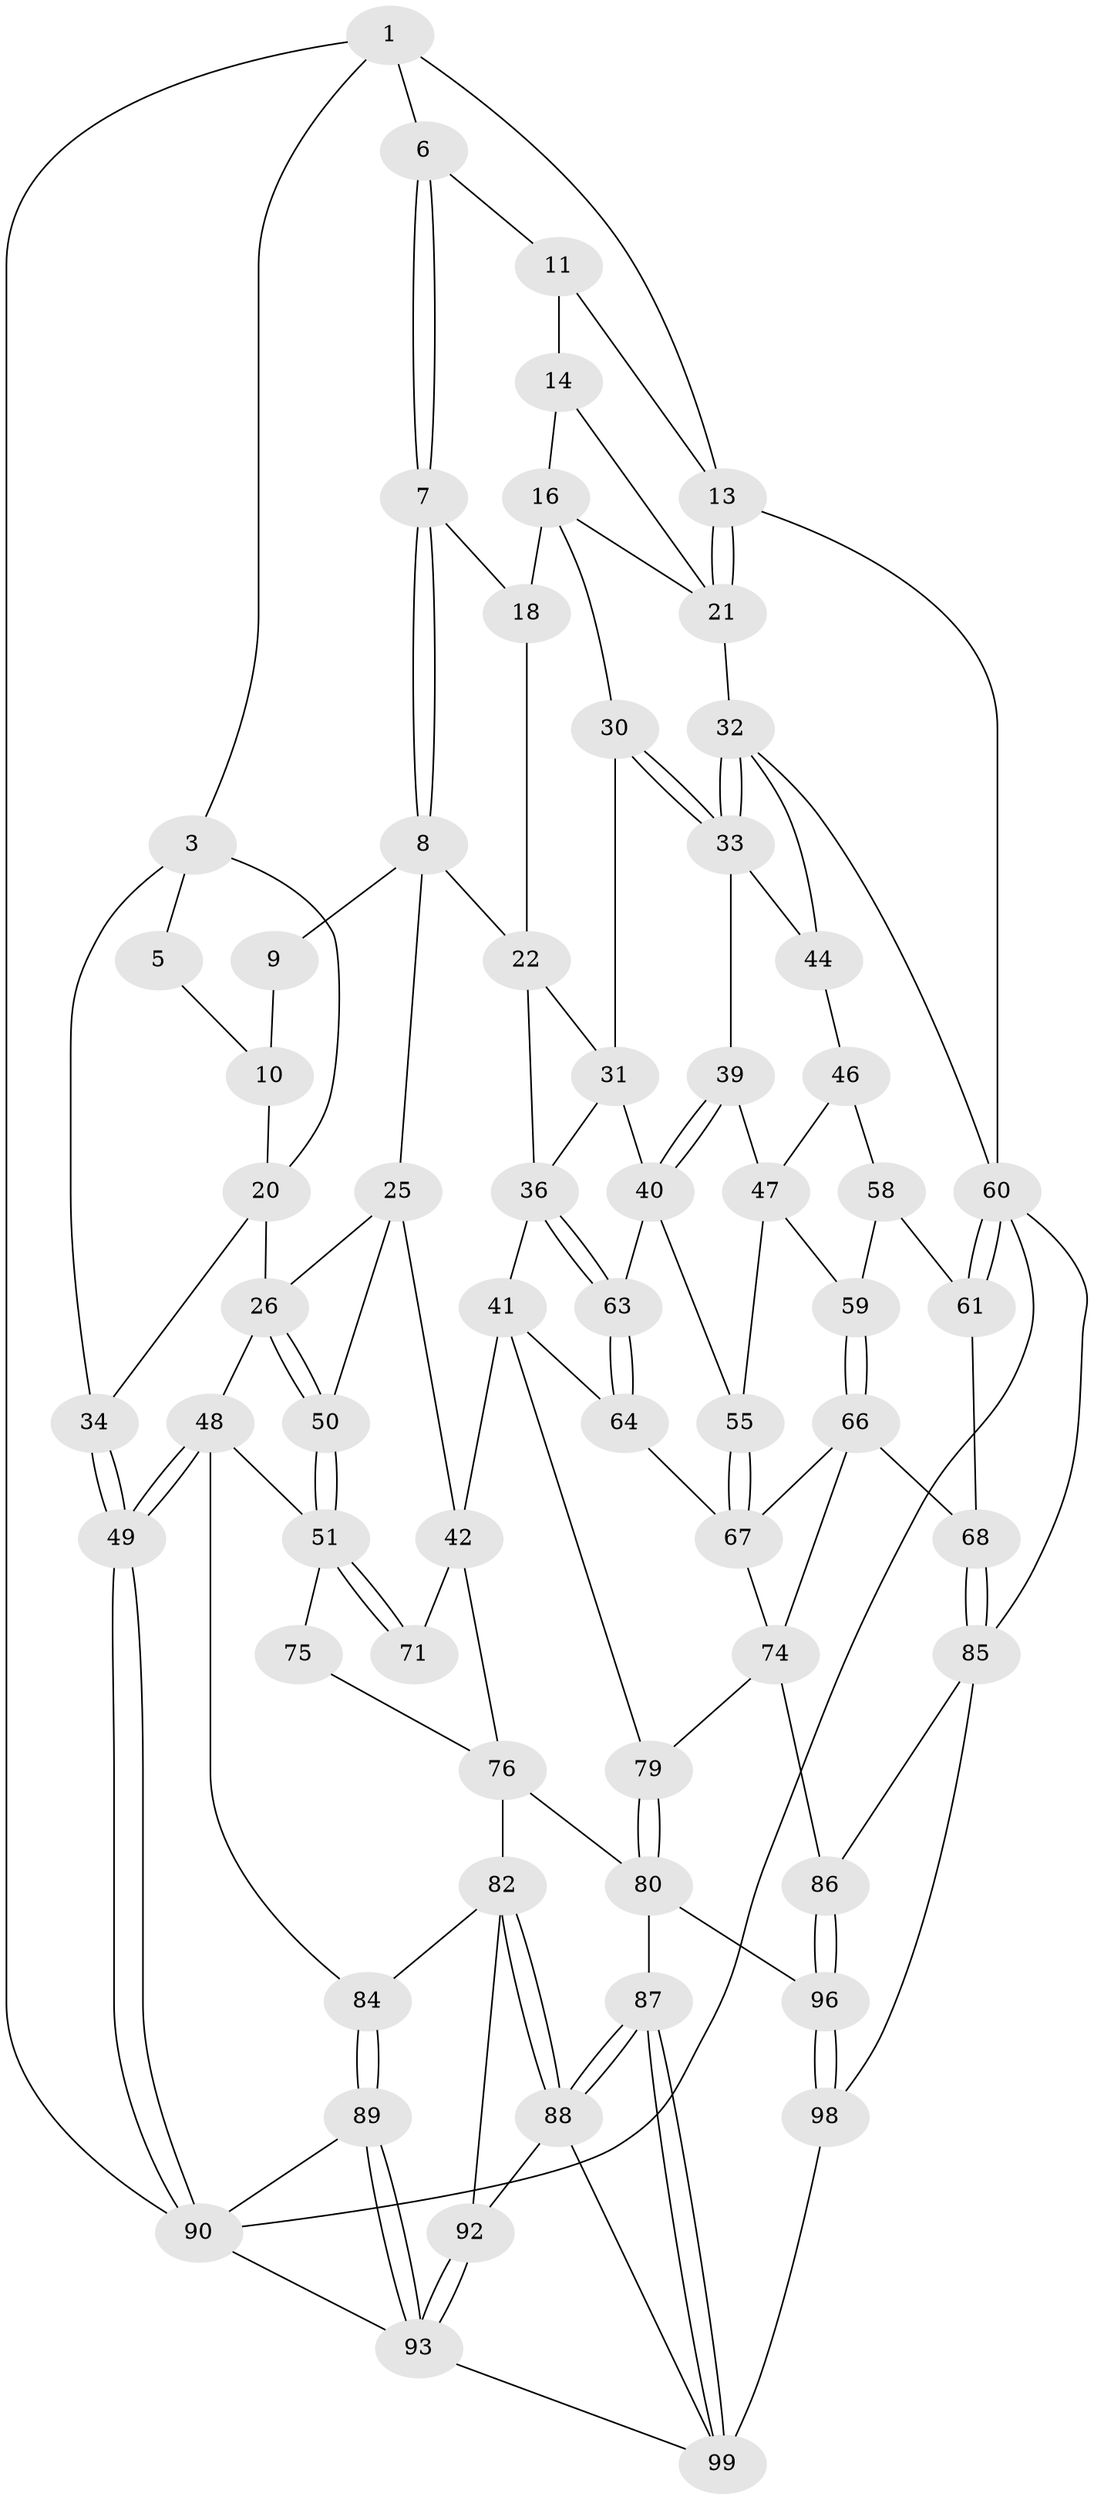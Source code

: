 // original degree distribution, {3: 0.029411764705882353, 6: 0.22549019607843138, 5: 0.5196078431372549, 4: 0.22549019607843138}
// Generated by graph-tools (version 1.1) at 2025/11/02/21/25 10:11:12]
// undirected, 64 vertices, 138 edges
graph export_dot {
graph [start="1"]
  node [color=gray90,style=filled];
  1 [pos="+0.35679461727588324+0",super="+2"];
  3 [pos="+0+0.104019810588285",super="+4"];
  5 [pos="+0.19982382667316062+0.12176167916240888"];
  6 [pos="+0.5188210112805702+0"];
  7 [pos="+0.5070132702556414+0.09521332679462007"];
  8 [pos="+0.4421769003707647+0.20184637932722682",super="+24"];
  9 [pos="+0.3660559181555015+0.20747413617539426"];
  10 [pos="+0.2183527204936759+0.13510029980146576",super="+19"];
  11 [pos="+0.6070400549396365+0",super="+12"];
  13 [pos="+1+0"];
  14 [pos="+0.8321928879902902+0.12400716255122911",super="+15"];
  16 [pos="+0.8439434074841994+0.24457593369054054",super="+17"];
  18 [pos="+0.7346518810811226+0.25190540154954333"];
  20 [pos="+0.1672842559928735+0.3371115451336051",super="+28"];
  21 [pos="+1+0",super="+29"];
  22 [pos="+0.5688023751214587+0.3530651644862196",super="+23"];
  25 [pos="+0.4136438167132604+0.39860096231516134",super="+43"];
  26 [pos="+0.2997230145055402+0.4620460623963198",super="+27"];
  30 [pos="+0.8151425153914414+0.34219210619265"];
  31 [pos="+0.6939424288592806+0.3961514599718257",super="+35"];
  32 [pos="+1+0.43217147147487284",super="+45"];
  33 [pos="+0.8170769992573208+0.3460593517548057",super="+38"];
  34 [pos="+0+0.5942803377976429"];
  36 [pos="+0.5844907592008107+0.5068414241853021",super="+37"];
  39 [pos="+0.8068980077721241+0.48653602987195743"];
  40 [pos="+0.777560162777049+0.5164372477348849",super="+56"];
  41 [pos="+0.4980964554528148+0.631921174151948",super="+65"];
  42 [pos="+0.48976204824299807+0.636305709870641",super="+70"];
  44 [pos="+0.9867458175757413+0.49991069329531884"];
  46 [pos="+0.9512803528073532+0.5461120780297656",super="+57"];
  47 [pos="+0.8391274526684789+0.5223409817249821",super="+54"];
  48 [pos="+0.15403386757069723+0.6367426541155548",super="+53"];
  49 [pos="+0+0.6543299039986147"];
  50 [pos="+0.3217665515617015+0.5381555312509346"];
  51 [pos="+0.29392664370704785+0.6605114533996354",super="+52"];
  55 [pos="+0.803152693013429+0.6471061201792376"];
  58 [pos="+0.8974331137532454+0.6056868391399136",super="+62"];
  59 [pos="+0.8789148498615782+0.6070362404055093"];
  60 [pos="+1+0.7756132201819553",super="+73"];
  61 [pos="+1+0.7340861758425785"];
  63 [pos="+0.6840120656573211+0.5998941481858352"];
  64 [pos="+0.6787516456792739+0.6755914105786127"];
  66 [pos="+0.8628428751471543+0.630928500575249",super="+69"];
  67 [pos="+0.8036134453768611+0.6485577944968081",super="+72"];
  68 [pos="+0.9462602905026523+0.7503465724447278"];
  71 [pos="+0.436121071198961+0.652218303414139"];
  74 [pos="+0.8102310046907534+0.6950955542130254",super="+78"];
  75 [pos="+0.3780583549485018+0.7183440853856495"];
  76 [pos="+0.48102961691788804+0.697870108257618",super="+77"];
  79 [pos="+0.6770771620723036+0.828180134851888"];
  80 [pos="+0.6519455095690757+0.85368451850035",super="+81"];
  82 [pos="+0.3672386954986591+0.8217368840993937",super="+83"];
  84 [pos="+0.25408901269044215+0.7439635840521647"];
  85 [pos="+0.8385471514686392+0.8290799908889284",super="+94"];
  86 [pos="+0.8016152443698372+0.8289407696347556"];
  87 [pos="+0.5678853051508741+0.9320080573427474"];
  88 [pos="+0.38659068763841803+0.85128809347143",super="+95"];
  89 [pos="+0.11032265838847762+0.8581221821219209"];
  90 [pos="+0+0.7160219109953765",super="+91"];
  92 [pos="+0.22749162442047383+0.9696385691952867"];
  93 [pos="+0.1814743237348201+1",super="+102"];
  96 [pos="+0.8067376404710626+0.8864945082885557",super="+97"];
  98 [pos="+0.9582559125139632+1",super="+101"];
  99 [pos="+0.5531128241705314+1",super="+100"];
  1 -- 6;
  1 -- 3;
  1 -- 13;
  1 -- 90;
  3 -- 34;
  3 -- 20;
  3 -- 5;
  5 -- 10;
  6 -- 7;
  6 -- 7;
  6 -- 11;
  7 -- 8;
  7 -- 8;
  7 -- 18;
  8 -- 9;
  8 -- 25;
  8 -- 22;
  9 -- 10 [weight=2];
  10 -- 20;
  11 -- 14 [weight=2];
  11 -- 13;
  13 -- 21;
  13 -- 21;
  13 -- 60;
  14 -- 16;
  14 -- 21;
  16 -- 18;
  16 -- 30;
  16 -- 21;
  18 -- 22;
  20 -- 26;
  20 -- 34;
  21 -- 32;
  22 -- 31;
  22 -- 36;
  25 -- 26;
  25 -- 42;
  25 -- 50;
  26 -- 50;
  26 -- 50;
  26 -- 48;
  30 -- 31;
  30 -- 33;
  30 -- 33;
  31 -- 40;
  31 -- 36;
  32 -- 33;
  32 -- 33;
  32 -- 44;
  32 -- 60;
  33 -- 44;
  33 -- 39;
  34 -- 49;
  34 -- 49;
  36 -- 63;
  36 -- 63;
  36 -- 41;
  39 -- 40;
  39 -- 40;
  39 -- 47;
  40 -- 63;
  40 -- 55;
  41 -- 42;
  41 -- 64;
  41 -- 79;
  42 -- 76;
  42 -- 71;
  44 -- 46;
  46 -- 47;
  46 -- 58 [weight=2];
  47 -- 59;
  47 -- 55;
  48 -- 49;
  48 -- 49;
  48 -- 84;
  48 -- 51;
  49 -- 90;
  49 -- 90;
  50 -- 51;
  50 -- 51;
  51 -- 71;
  51 -- 71;
  51 -- 75;
  55 -- 67;
  55 -- 67;
  58 -- 59;
  58 -- 61;
  59 -- 66;
  59 -- 66;
  60 -- 61;
  60 -- 61;
  60 -- 90;
  60 -- 85;
  61 -- 68;
  63 -- 64;
  63 -- 64;
  64 -- 67;
  66 -- 67;
  66 -- 68;
  66 -- 74;
  67 -- 74;
  68 -- 85;
  68 -- 85;
  74 -- 86;
  74 -- 79;
  75 -- 76;
  76 -- 82;
  76 -- 80;
  79 -- 80;
  79 -- 80;
  80 -- 96;
  80 -- 87;
  82 -- 88;
  82 -- 88;
  82 -- 84;
  82 -- 92;
  84 -- 89;
  84 -- 89;
  85 -- 86;
  85 -- 98;
  86 -- 96;
  86 -- 96;
  87 -- 88;
  87 -- 88;
  87 -- 99;
  87 -- 99;
  88 -- 92;
  88 -- 99;
  89 -- 90;
  89 -- 93;
  89 -- 93;
  90 -- 93;
  92 -- 93;
  92 -- 93;
  93 -- 99;
  96 -- 98 [weight=2];
  96 -- 98;
  98 -- 99;
}
